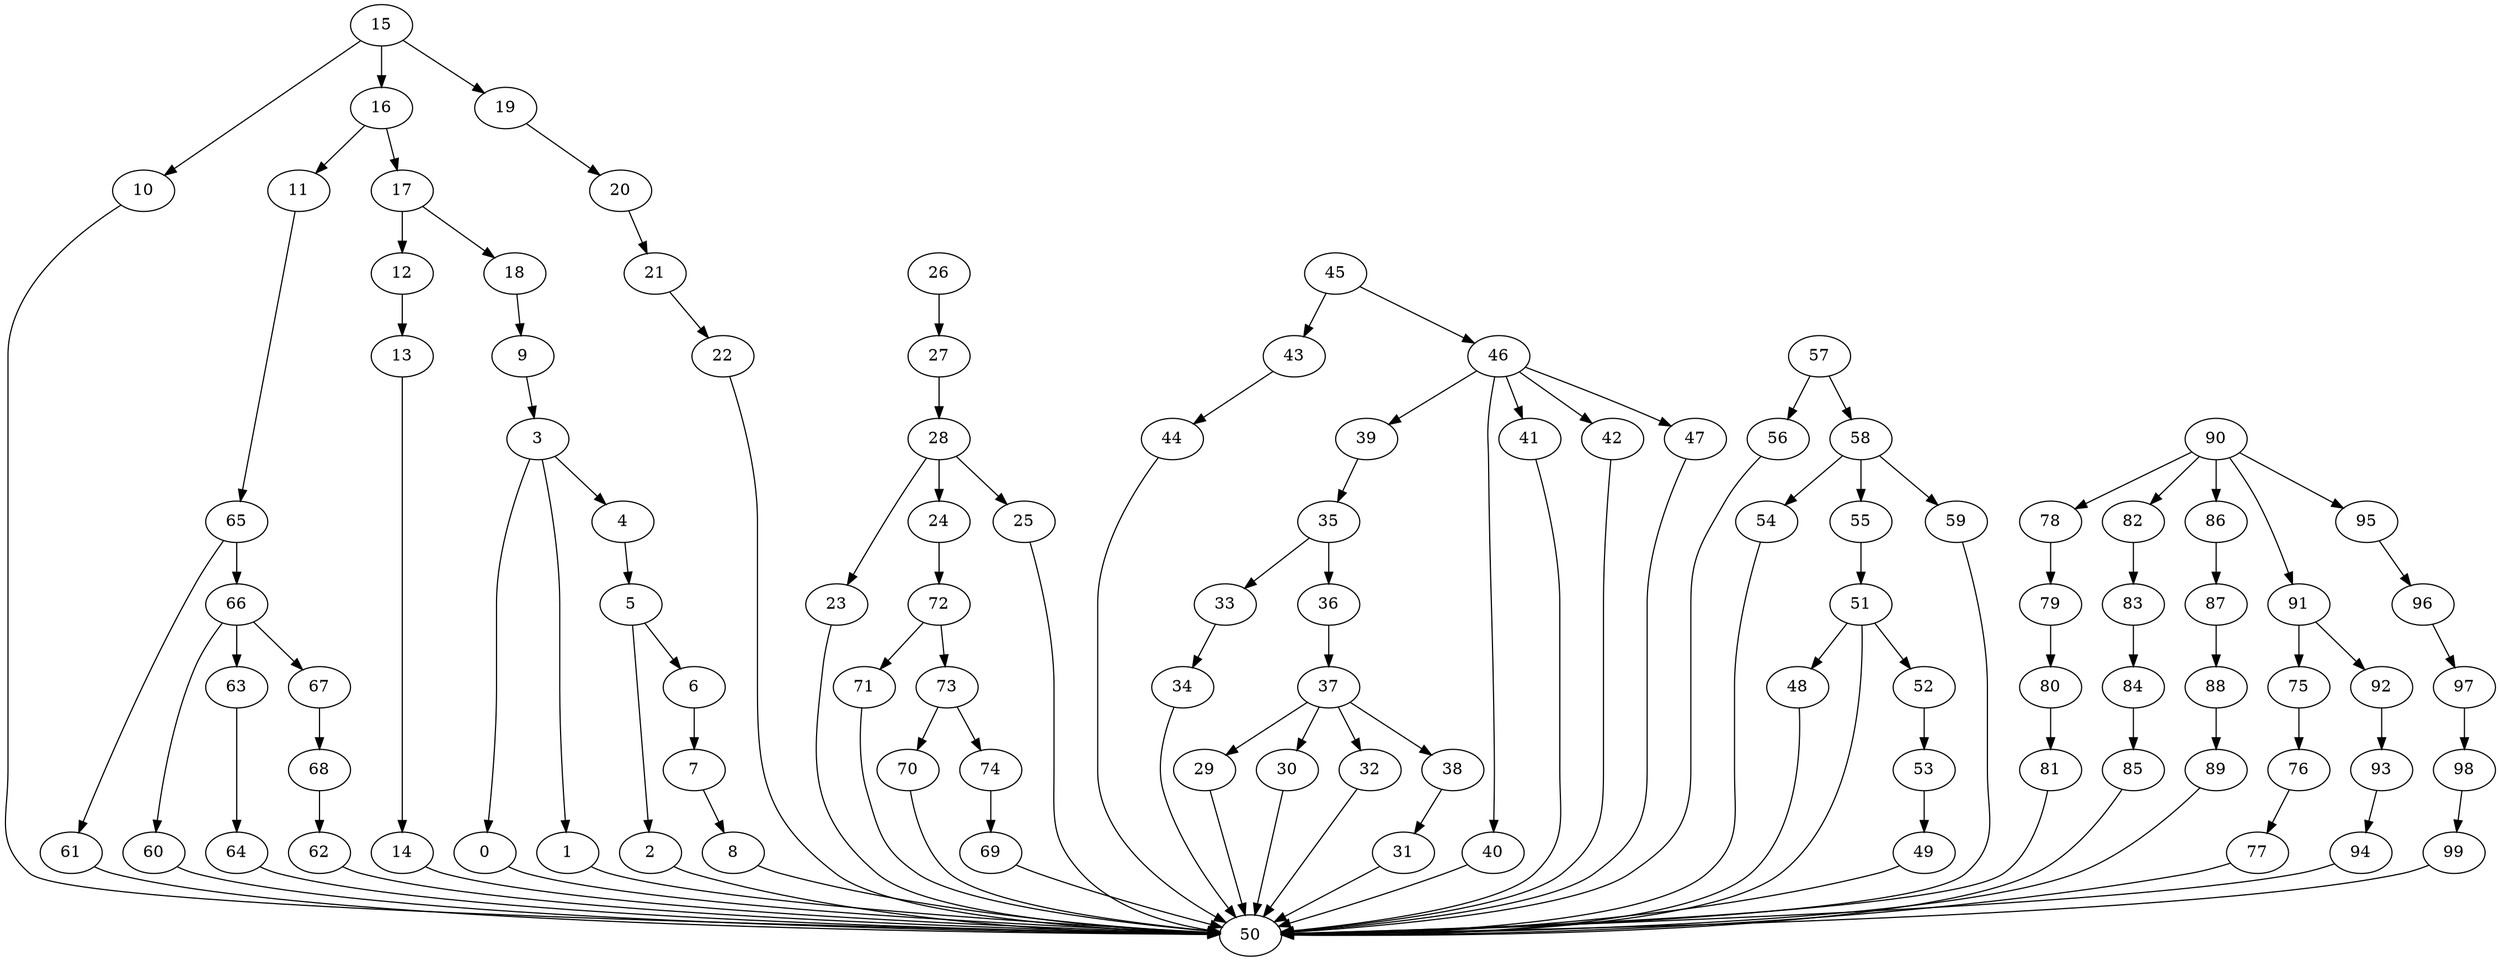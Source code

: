 strict digraph  {
0 [exec=149];
1 [exec=160];
2 [exec=50];
3 [exec=164];
4 [exec=118];
5 [exec=108];
6 [exec=76];
7 [exec=131];
8 [exec=57];
9 [exec=158];
10 [exec=57];
11 [exec=185];
12 [exec=106];
13 [exec=162];
14 [exec=176];
15 [exec=191];
16 [exec=109];
17 [exec=138];
18 [exec=109];
19 [exec=106];
20 [exec=167];
21 [exec=124];
22 [exec=55];
23 [exec=144];
24 [exec=175];
25 [exec=57];
26 [exec=170];
27 [exec=61];
28 [exec=128];
29 [exec=93];
30 [exec=178];
31 [exec=108];
32 [exec=53];
33 [exec=101];
34 [exec=188];
35 [exec=190];
36 [exec=109];
37 [exec=153];
38 [exec=181];
39 [exec=159];
40 [exec=64];
41 [exec=173];
42 [exec=143];
43 [exec=195];
44 [exec=191];
45 [exec=101];
46 [exec=179];
47 [exec=155];
48 [exec=190];
49 [exec=199];
50 [exec=96];
51 [exec=73];
52 [exec=191];
53 [exec=115];
54 [exec=185];
55 [exec=93];
56 [exec=119];
57 [exec=125];
58 [exec=166];
59 [exec=132];
60 [exec=157];
61 [exec=98];
62 [exec=116];
63 [exec=77];
64 [exec=114];
65 [exec=180];
66 [exec=103];
67 [exec=160];
68 [exec=55];
69 [exec=68];
70 [exec=69];
71 [exec=129];
72 [exec=126];
73 [exec=90];
74 [exec=156];
75 [exec=146];
76 [exec=101];
77 [exec=138];
78 [exec=75];
79 [exec=102];
80 [exec=196];
81 [exec=160];
82 [exec=99];
83 [exec=176];
84 [exec=76];
85 [exec=149];
86 [exec=125];
87 [exec=179];
88 [exec=177];
89 [exec=54];
90 [exec=133];
91 [exec=152];
92 [exec=122];
93 [exec=54];
94 [exec=90];
95 [exec=101];
96 [exec=133];
97 [exec=194];
98 [exec=84];
99 [exec=136];
0 -> 50  [comm=19];
1 -> 50  [comm=8];
2 -> 50  [comm=13];
3 -> 4  [comm=11];
3 -> 0  [comm=20];
3 -> 1  [comm=16];
4 -> 5  [comm=13];
5 -> 2  [comm=10];
5 -> 6  [comm=11];
6 -> 7  [comm=14];
7 -> 8  [comm=11];
8 -> 50  [comm=12];
9 -> 3  [comm=16];
10 -> 50  [comm=7];
11 -> 65  [comm=13];
12 -> 13  [comm=7];
13 -> 14  [comm=19];
14 -> 50  [comm=7];
15 -> 16  [comm=15];
15 -> 10  [comm=12];
15 -> 19  [comm=17];
16 -> 17  [comm=14];
16 -> 11  [comm=6];
17 -> 18  [comm=15];
17 -> 12  [comm=10];
18 -> 9  [comm=15];
19 -> 20  [comm=14];
20 -> 21  [comm=12];
21 -> 22  [comm=15];
22 -> 50  [comm=8];
23 -> 50  [comm=7];
24 -> 72  [comm=12];
25 -> 50  [comm=12];
26 -> 27  [comm=5];
27 -> 28  [comm=12];
28 -> 23  [comm=17];
28 -> 24  [comm=7];
28 -> 25  [comm=13];
29 -> 50  [comm=7];
30 -> 50  [comm=7];
31 -> 50  [comm=5];
32 -> 50  [comm=5];
33 -> 34  [comm=14];
34 -> 50  [comm=16];
35 -> 36  [comm=20];
35 -> 33  [comm=20];
36 -> 37  [comm=9];
37 -> 38  [comm=8];
37 -> 29  [comm=15];
37 -> 30  [comm=7];
37 -> 32  [comm=10];
38 -> 31  [comm=10];
39 -> 35  [comm=9];
40 -> 50  [comm=9];
41 -> 50  [comm=15];
42 -> 50  [comm=14];
43 -> 44  [comm=8];
44 -> 50  [comm=14];
45 -> 46  [comm=9];
45 -> 43  [comm=11];
46 -> 47  [comm=9];
46 -> 39  [comm=6];
46 -> 40  [comm=15];
46 -> 41  [comm=11];
46 -> 42  [comm=10];
47 -> 50  [comm=14];
48 -> 50  [comm=18];
49 -> 50  [comm=10];
51 -> 52  [comm=6];
51 -> 48  [comm=12];
51 -> 50  [comm=13];
52 -> 53  [comm=7];
53 -> 49  [comm=19];
54 -> 50  [comm=18];
55 -> 51  [comm=13];
56 -> 50  [comm=19];
57 -> 58  [comm=19];
57 -> 56  [comm=5];
58 -> 59  [comm=17];
58 -> 54  [comm=15];
58 -> 55  [comm=10];
59 -> 50  [comm=13];
60 -> 50  [comm=20];
61 -> 50  [comm=5];
62 -> 50  [comm=18];
63 -> 64  [comm=5];
64 -> 50  [comm=6];
65 -> 66  [comm=16];
65 -> 61  [comm=9];
66 -> 67  [comm=9];
66 -> 60  [comm=9];
66 -> 63  [comm=13];
67 -> 68  [comm=13];
68 -> 62  [comm=17];
69 -> 50  [comm=17];
70 -> 50  [comm=10];
71 -> 50  [comm=7];
72 -> 73  [comm=12];
72 -> 71  [comm=20];
73 -> 74  [comm=5];
73 -> 70  [comm=10];
74 -> 69  [comm=15];
75 -> 76  [comm=19];
76 -> 77  [comm=12];
77 -> 50  [comm=12];
78 -> 79  [comm=15];
79 -> 80  [comm=20];
80 -> 81  [comm=20];
81 -> 50  [comm=12];
82 -> 83  [comm=18];
83 -> 84  [comm=15];
84 -> 85  [comm=13];
85 -> 50  [comm=12];
86 -> 87  [comm=6];
87 -> 88  [comm=7];
88 -> 89  [comm=16];
89 -> 50  [comm=10];
90 -> 91  [comm=11];
90 -> 78  [comm=14];
90 -> 82  [comm=14];
90 -> 86  [comm=14];
90 -> 95  [comm=16];
91 -> 92  [comm=10];
91 -> 75  [comm=19];
92 -> 93  [comm=7];
93 -> 94  [comm=8];
94 -> 50  [comm=17];
95 -> 96  [comm=10];
96 -> 97  [comm=9];
97 -> 98  [comm=13];
98 -> 99  [comm=18];
99 -> 50  [comm=11];
}

